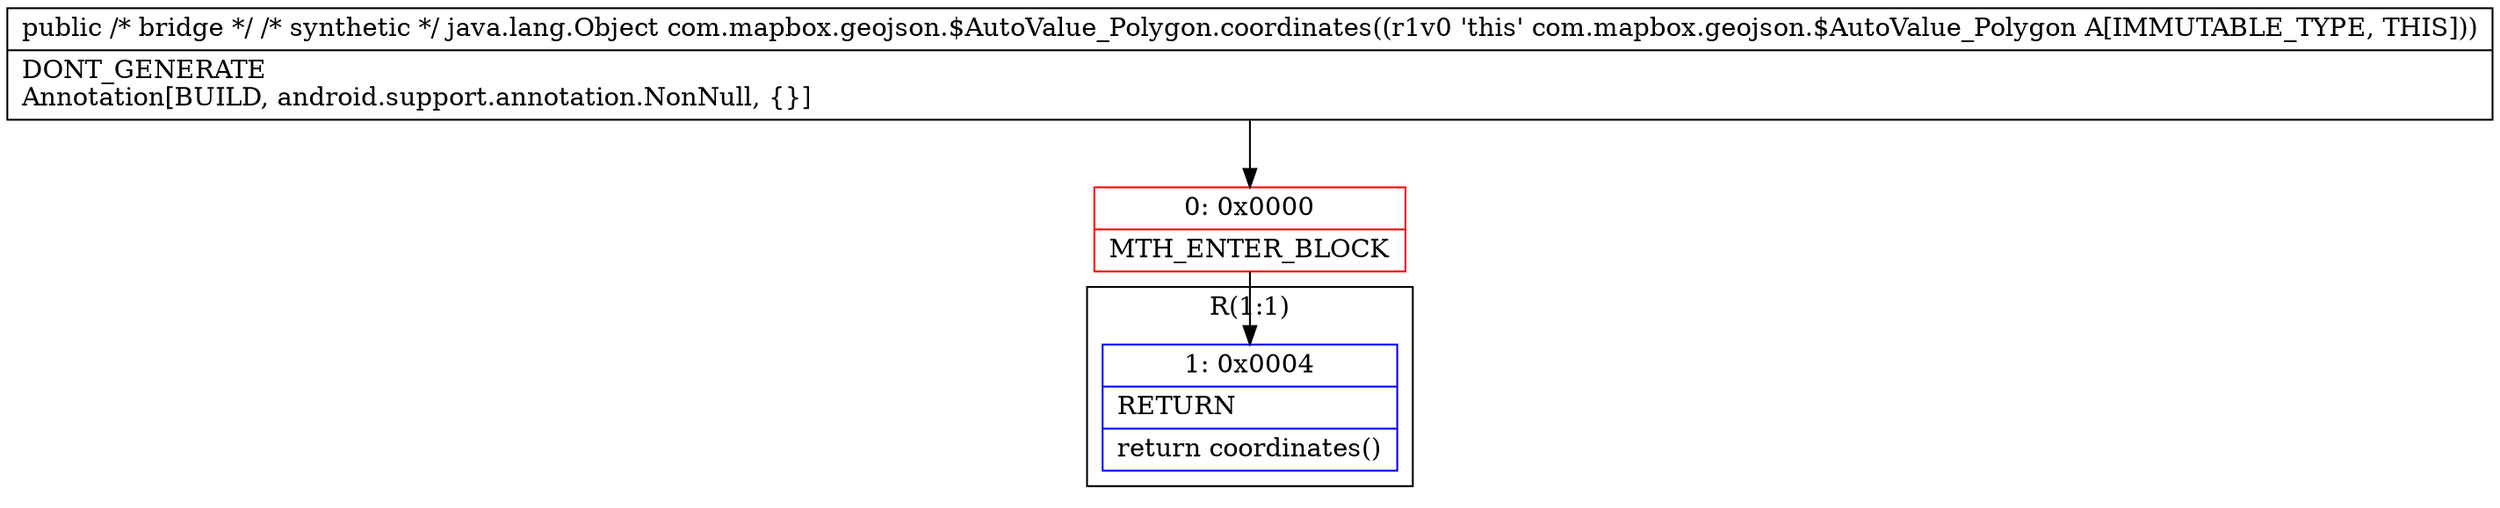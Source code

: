 digraph "CFG forcom.mapbox.geojson.$AutoValue_Polygon.coordinates()Ljava\/lang\/Object;" {
subgraph cluster_Region_251993705 {
label = "R(1:1)";
node [shape=record,color=blue];
Node_1 [shape=record,label="{1\:\ 0x0004|RETURN\l|return coordinates()\l}"];
}
Node_0 [shape=record,color=red,label="{0\:\ 0x0000|MTH_ENTER_BLOCK\l}"];
MethodNode[shape=record,label="{public \/* bridge *\/ \/* synthetic *\/ java.lang.Object com.mapbox.geojson.$AutoValue_Polygon.coordinates((r1v0 'this' com.mapbox.geojson.$AutoValue_Polygon A[IMMUTABLE_TYPE, THIS]))  | DONT_GENERATE\lAnnotation[BUILD, android.support.annotation.NonNull, \{\}]\l}"];
MethodNode -> Node_0;
Node_0 -> Node_1;
}

